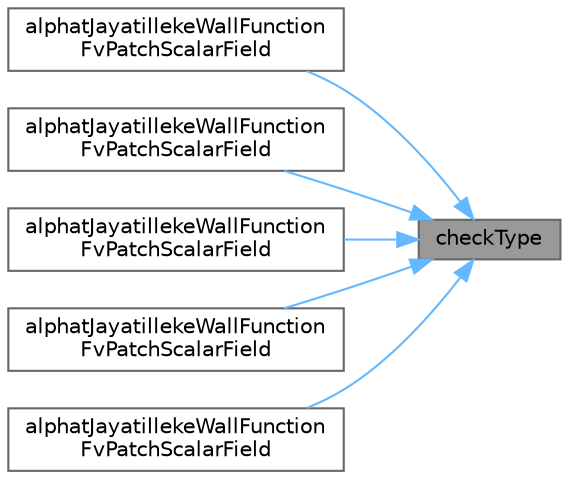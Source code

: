 digraph "checkType"
{
 // LATEX_PDF_SIZE
  bgcolor="transparent";
  edge [fontname=Helvetica,fontsize=10,labelfontname=Helvetica,labelfontsize=10];
  node [fontname=Helvetica,fontsize=10,shape=box,height=0.2,width=0.4];
  rankdir="RL";
  Node1 [id="Node000001",label="checkType",height=0.2,width=0.4,color="gray40", fillcolor="grey60", style="filled", fontcolor="black",tooltip=" "];
  Node1 -> Node2 [id="edge1_Node000001_Node000002",dir="back",color="steelblue1",style="solid",tooltip=" "];
  Node2 [id="Node000002",label="alphatJayatillekeWallFunction\lFvPatchScalarField",height=0.2,width=0.4,color="grey40", fillcolor="white", style="filled",URL="$classFoam_1_1incompressible_1_1alphatJayatillekeWallFunctionFvPatchScalarField.html#ab7549f7c649ca1ec4762e8daf39ab7f8",tooltip=" "];
  Node1 -> Node3 [id="edge2_Node000001_Node000003",dir="back",color="steelblue1",style="solid",tooltip=" "];
  Node3 [id="Node000003",label="alphatJayatillekeWallFunction\lFvPatchScalarField",height=0.2,width=0.4,color="grey40", fillcolor="white", style="filled",URL="$classFoam_1_1incompressible_1_1alphatJayatillekeWallFunctionFvPatchScalarField.html#aff309cd84d2405af192b87eb4989eb42",tooltip=" "];
  Node1 -> Node4 [id="edge3_Node000001_Node000004",dir="back",color="steelblue1",style="solid",tooltip=" "];
  Node4 [id="Node000004",label="alphatJayatillekeWallFunction\lFvPatchScalarField",height=0.2,width=0.4,color="grey40", fillcolor="white", style="filled",URL="$classFoam_1_1incompressible_1_1alphatJayatillekeWallFunctionFvPatchScalarField.html#abe26e9164b199b3f2a775bf7191b0ae1",tooltip=" "];
  Node1 -> Node5 [id="edge4_Node000001_Node000005",dir="back",color="steelblue1",style="solid",tooltip=" "];
  Node5 [id="Node000005",label="alphatJayatillekeWallFunction\lFvPatchScalarField",height=0.2,width=0.4,color="grey40", fillcolor="white", style="filled",URL="$classFoam_1_1incompressible_1_1alphatJayatillekeWallFunctionFvPatchScalarField.html#ac912720802da650582c927db92e92b3d",tooltip=" "];
  Node1 -> Node6 [id="edge5_Node000001_Node000006",dir="back",color="steelblue1",style="solid",tooltip=" "];
  Node6 [id="Node000006",label="alphatJayatillekeWallFunction\lFvPatchScalarField",height=0.2,width=0.4,color="grey40", fillcolor="white", style="filled",URL="$classFoam_1_1incompressible_1_1alphatJayatillekeWallFunctionFvPatchScalarField.html#acc3d38b25936420b4d42f3619efc5fe8",tooltip=" "];
}
